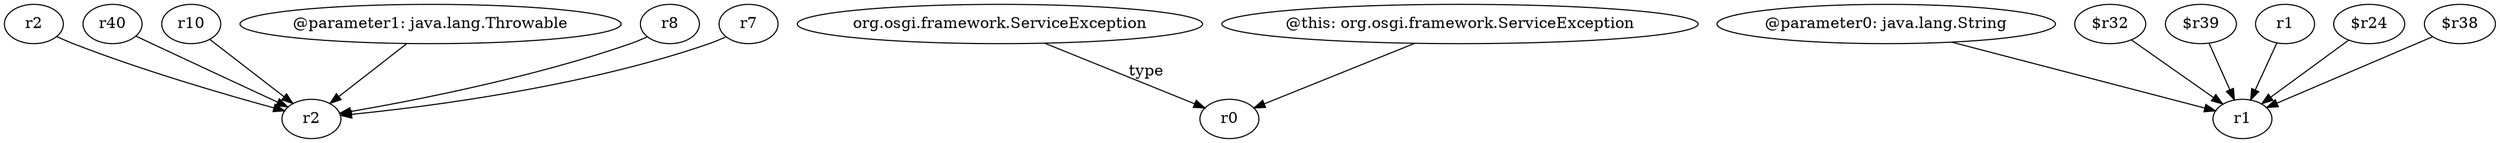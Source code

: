 digraph g {
0[label="r2"]
1[label="r2"]
0->1[label=""]
2[label="org.osgi.framework.ServiceException"]
3[label="r0"]
2->3[label="type"]
4[label="r40"]
4->1[label=""]
5[label="r10"]
5->1[label=""]
6[label="@this: org.osgi.framework.ServiceException"]
6->3[label=""]
7[label="@parameter1: java.lang.Throwable"]
7->1[label=""]
8[label="@parameter0: java.lang.String"]
9[label="r1"]
8->9[label=""]
10[label="$r32"]
10->9[label=""]
11[label="r8"]
11->1[label=""]
12[label="$r39"]
12->9[label=""]
13[label="r1"]
13->9[label=""]
14[label="$r24"]
14->9[label=""]
15[label="r7"]
15->1[label=""]
16[label="$r38"]
16->9[label=""]
}